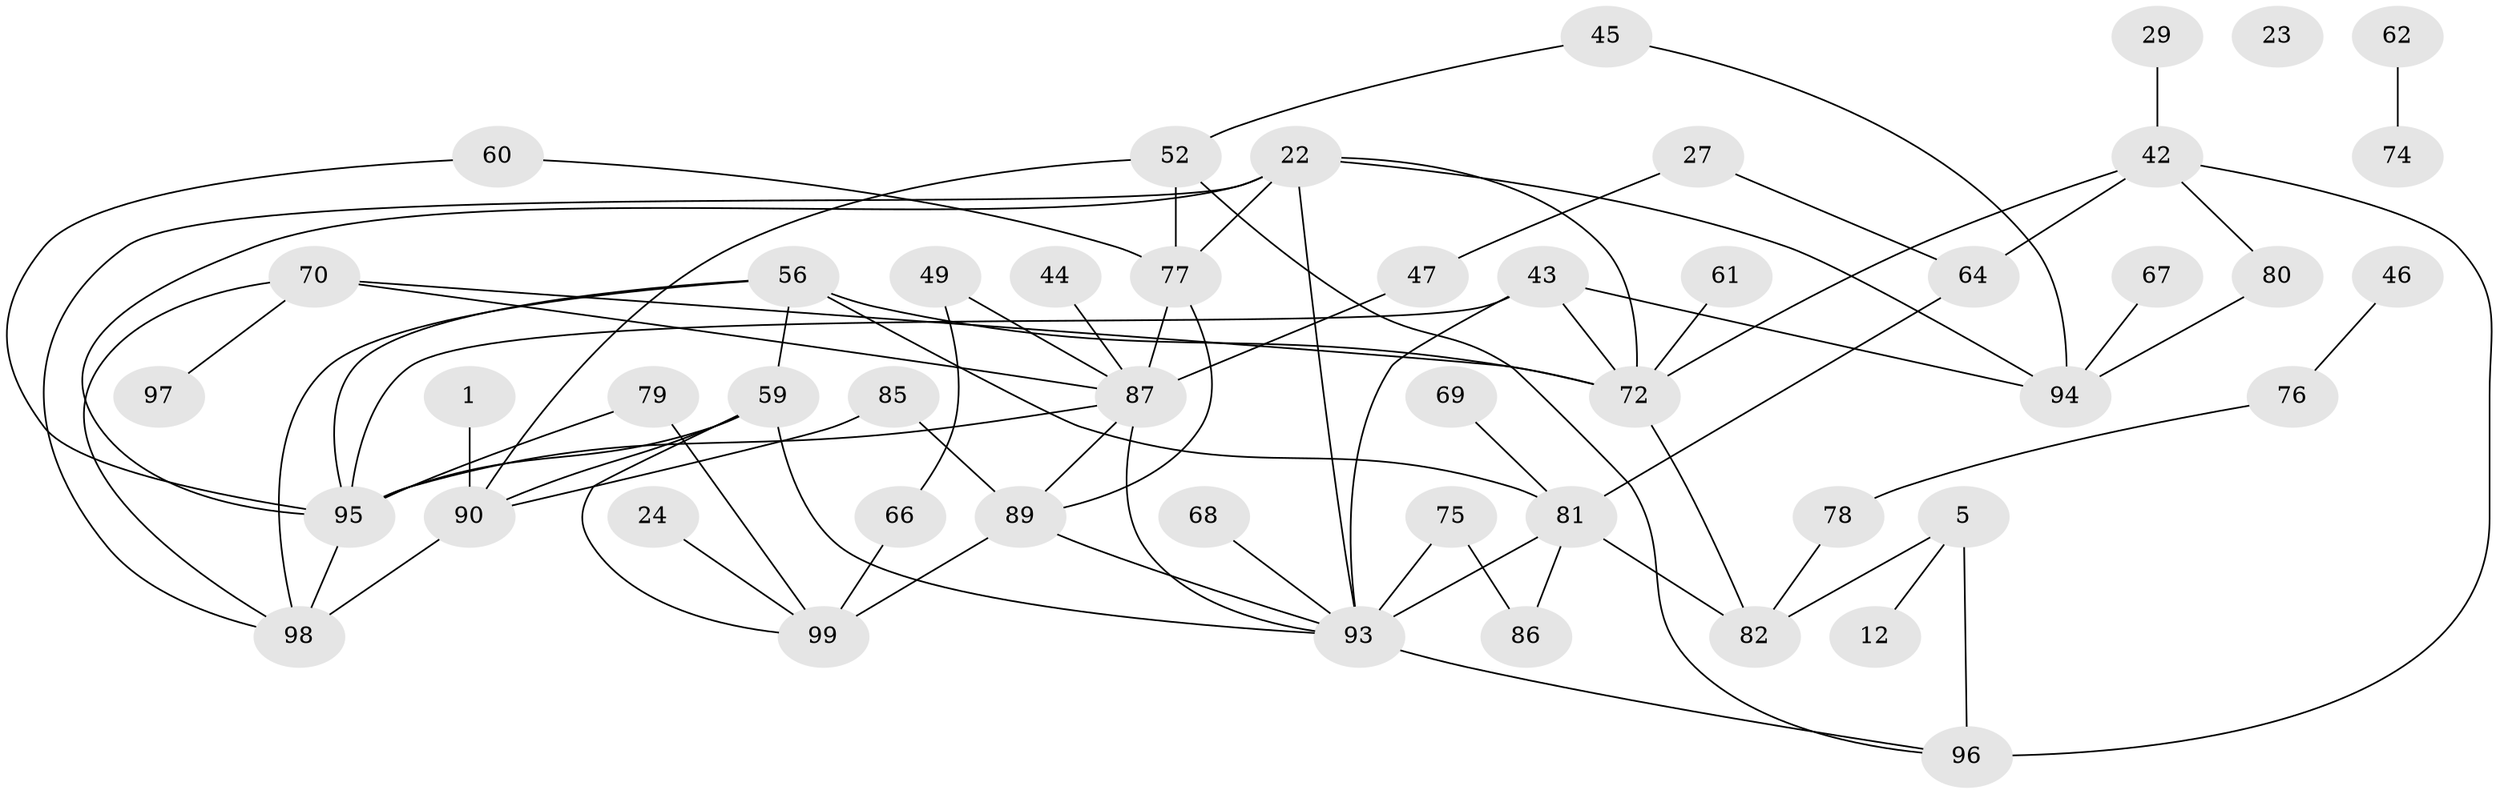 // original degree distribution, {1: 0.18181818181818182, 3: 0.1919191919191919, 6: 0.06060606060606061, 4: 0.15151515151515152, 2: 0.29292929292929293, 5: 0.10101010101010101, 0: 0.010101010101010102, 7: 0.010101010101010102}
// Generated by graph-tools (version 1.1) at 2025/38/03/09/25 04:38:58]
// undirected, 49 vertices, 77 edges
graph export_dot {
graph [start="1"]
  node [color=gray90,style=filled];
  1;
  5;
  12;
  22 [super="+17"];
  23;
  24;
  27 [super="+9"];
  29 [super="+14"];
  42 [super="+31"];
  43 [super="+16"];
  44;
  45;
  46;
  47;
  49;
  52 [super="+34"];
  56;
  59;
  60;
  61;
  62;
  64 [super="+63"];
  66;
  67;
  68;
  69;
  70 [super="+36"];
  72 [super="+26"];
  74;
  75;
  76;
  77 [super="+20+33+19"];
  78;
  79;
  80;
  81 [super="+55"];
  82 [super="+15+21"];
  85;
  86 [super="+35"];
  87 [super="+6+53+84"];
  89 [super="+32+10+54+57"];
  90 [super="+39"];
  93 [super="+30+38+37+91"];
  94 [super="+8+25"];
  95 [super="+11+71+88+92"];
  96 [super="+48"];
  97;
  98 [super="+73"];
  99 [super="+41"];
  1 -- 90;
  5 -- 12;
  5 -- 82;
  5 -- 96 [weight=2];
  22 -- 77;
  22 -- 72 [weight=2];
  22 -- 94;
  22 -- 98;
  22 -- 93;
  22 -- 95;
  24 -- 99;
  27 -- 47;
  27 -- 64;
  29 -- 42;
  42 -- 96;
  42 -- 64 [weight=2];
  42 -- 80;
  42 -- 72;
  43 -- 72 [weight=2];
  43 -- 93 [weight=2];
  43 -- 94;
  43 -- 95;
  44 -- 87;
  45 -- 52;
  45 -- 94;
  46 -- 76;
  47 -- 87 [weight=3];
  49 -- 66;
  49 -- 87;
  52 -- 96;
  52 -- 77;
  52 -- 90;
  56 -- 59;
  56 -- 81 [weight=2];
  56 -- 98;
  56 -- 72;
  56 -- 95;
  59 -- 90 [weight=2];
  59 -- 99;
  59 -- 93;
  59 -- 95;
  60 -- 77;
  60 -- 95;
  61 -- 72;
  62 -- 74;
  64 -- 81;
  66 -- 99;
  67 -- 94;
  68 -- 93;
  69 -- 81;
  70 -- 97;
  70 -- 72;
  70 -- 87;
  70 -- 98;
  72 -- 82;
  75 -- 86;
  75 -- 93;
  76 -- 78;
  77 -- 89 [weight=2];
  77 -- 87;
  78 -- 82;
  79 -- 99;
  79 -- 95;
  80 -- 94;
  81 -- 82;
  81 -- 86;
  81 -- 93 [weight=2];
  85 -- 90;
  85 -- 89;
  87 -- 89;
  87 -- 93;
  87 -- 95 [weight=4];
  89 -- 99 [weight=2];
  89 -- 93;
  90 -- 98;
  93 -- 96;
  95 -- 98 [weight=2];
}
